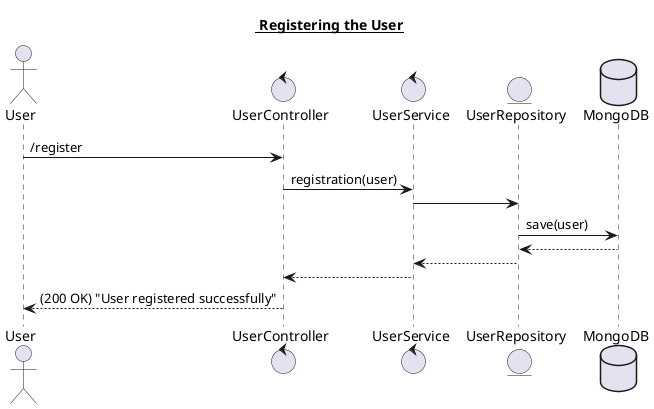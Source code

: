 @startuml
title <U> Registering the User

actor User
control "UserController" as Controller
control "UserService" as Service
entity UserRepository as Dao
database MongoDB as DB

User -> Controller : /register
Controller -> Service : registration(user)
Service -> Dao
Dao -> DB : save(user)
DB --> Dao
Dao --> Service
Service --> Controller
Controller --> User : (200 OK) "User registered successfully"

@enduml